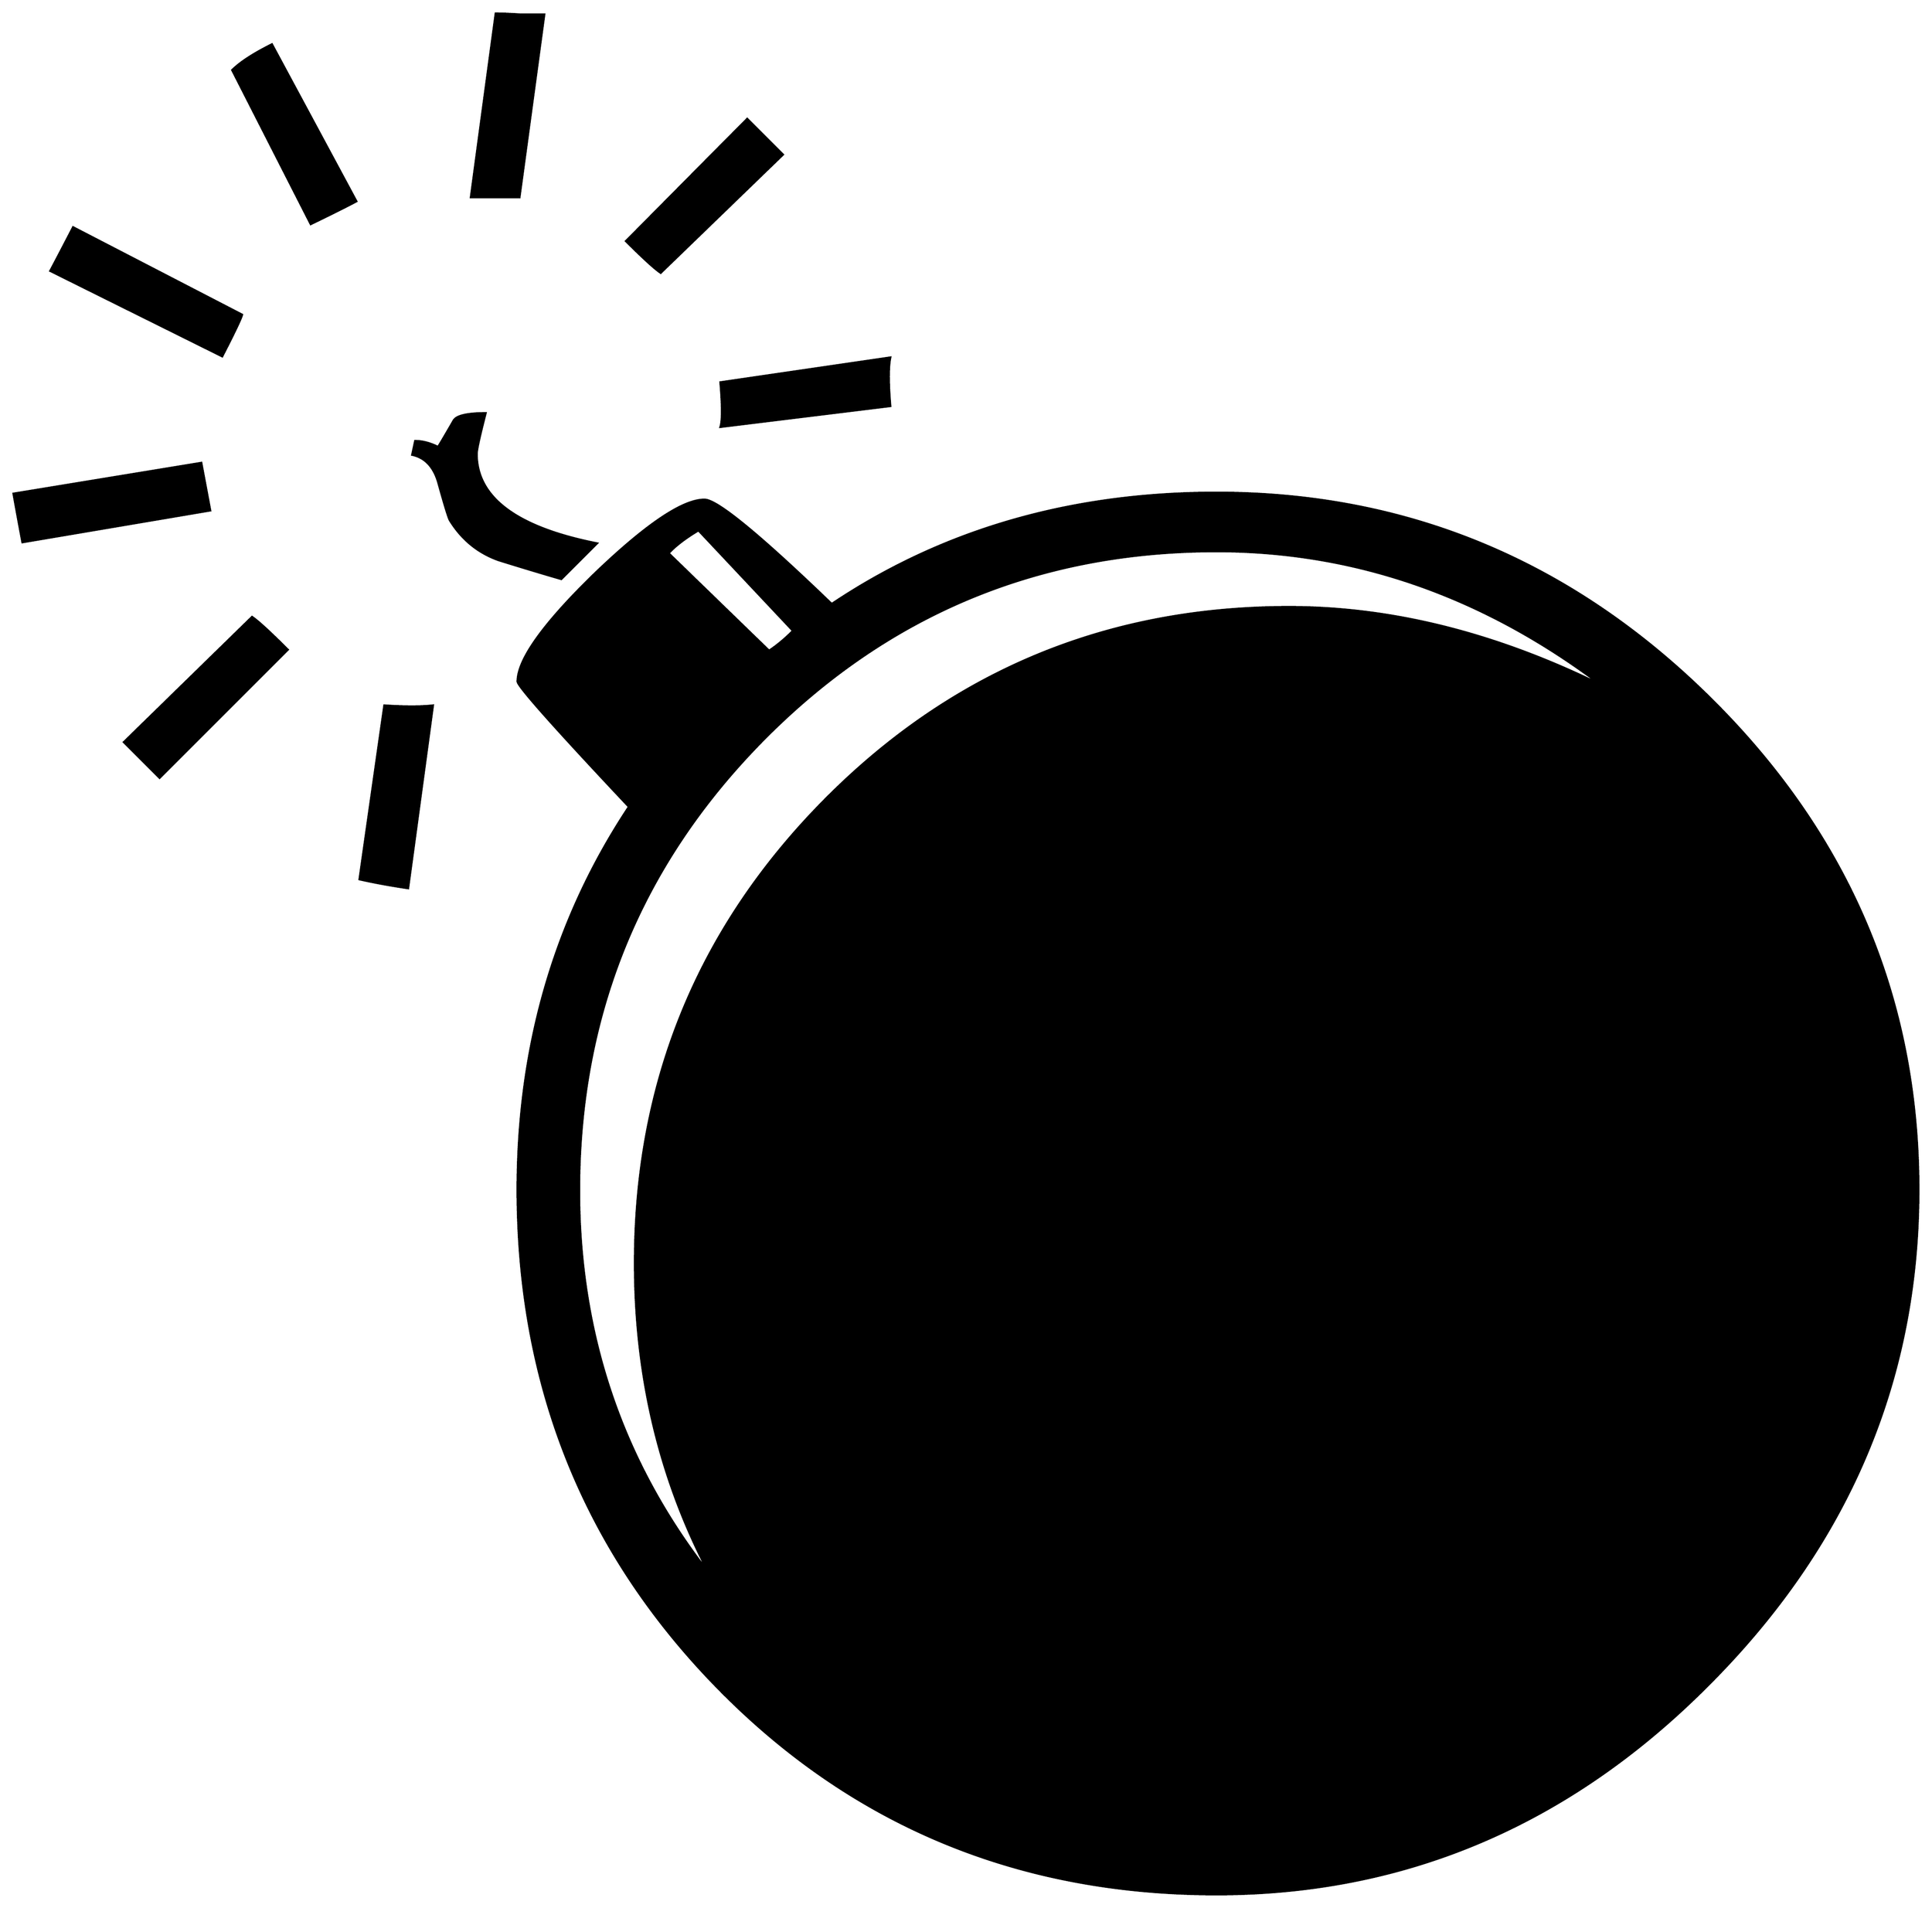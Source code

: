 


\begin{tikzpicture}[y=0.80pt, x=0.80pt, yscale=-1.0, xscale=1.0, inner sep=0pt, outer sep=0pt]
\begin{scope}[shift={(100.0,1709.0)},nonzero rule]
  \path[draw=.,fill=.,line width=1.600pt] (856.0,-1389.0) --
    (733.0,-1270.0) .. controls (727.0,-1274.0) and
    (715.333,-1284.667) .. (698.0,-1302.0) -- (820.0,-1425.0) --
    (856.0,-1389.0) -- cycle(964.0,-1136.0) -- (793.0,-1115.0)
    .. controls (795.0,-1121.0) and (795.0,-1136.0) ..
    (793.0,-1160.0) -- (964.0,-1185.0) .. controls
    (962.0,-1175.667) and (962.0,-1159.333) .. (964.0,-1136.0) --
    cycle(616.0,-1530.0) -- (591.0,-1346.0) -- (576.0,-1346.0)
    .. controls (553.333,-1346.0) and (542.0,-1346.0) ..
    (542.0,-1346.0) -- (567.0,-1531.0) .. controls
    (572.333,-1531.0) and (580.667,-1530.667) .. (592.0,-1530.0) ..
    controls (602.667,-1530.0) and (610.667,-1530.0) ..
    (616.0,-1530.0) -- cycle(427.0,-1342.0) .. controls
    (417.0,-1336.667) and (401.667,-1329.0) .. (381.0,-1319.0) --
    (302.0,-1474.0) .. controls (310.0,-1482.0) and
    (323.333,-1490.667) .. (342.0,-1500.0) -- (427.0,-1342.0) --
    cycle(1998.0,-348.0) .. controls (1998.0,-157.333) and
    (1928.0,8.333) .. (1788.0,149.0) .. controls (1648.0,290.333)
    and (1482.667,361.0) .. (1292.0,361.0) .. controls
    (1094.0,361.0) and (927.333,292.333) .. (792.0,155.0) ..
    controls (656.667,17.667) and (589.0,-150.0) .. (589.0,-348.0)
    .. controls (589.0,-492.0) and (626.333,-620.333) ..
    (701.0,-733.0) .. controls (626.333,-812.333) and (589.0,-854.333)
    .. (589.0,-859.0) .. controls (589.0,-881.0) and
    (614.667,-917.0) .. (666.0,-967.0) .. controls (718.0,-1017.0)
    and (755.0,-1042.0) .. (777.0,-1042.0) .. controls
    (789.667,-1042.0) and (832.333,-1007.0) .. (905.0,-937.0) ..
    controls (1016.333,-1011.667) and (1145.333,-1049.0) ..
    (1292.0,-1049.0) .. controls (1484.0,-1049.0) and
    (1649.667,-980.0) .. (1789.0,-842.0) .. controls
    (1928.333,-704.0) and (1998.0,-539.333) .. (1998.0,-348.0) --
    cycle(669.0,-998.0) -- (633.0,-962.0) .. controls
    (612.333,-968.0) and (591.333,-974.333) .. (570.0,-981.0) ..
    controls (549.333,-988.333) and (533.0,-1001.667) ..
    (521.0,-1021.0) .. controls (519.667,-1023.0) and
    (515.667,-1036.0) .. (509.0,-1060.0) .. controls
    (504.333,-1075.333) and (495.667,-1084.333) .. (483.0,-1087.0) --
    (486.0,-1101.0) .. controls (493.333,-1101.0) and
    (501.0,-1099.0) .. (509.0,-1095.0) .. controls
    (509.667,-1095.667) and (515.0,-1104.667) .. (525.0,-1122.0) ..
    controls (528.333,-1126.667) and (539.0,-1129.0) ..
    (557.0,-1129.0) .. controls (551.0,-1105.667) and
    (548.0,-1092.0) .. (548.0,-1088.0) .. controls
    (548.0,-1044.0) and (588.333,-1014.0) .. (669.0,-998.0) --
    cycle(312.0,-1228.0) .. controls (311.333,-1224.667) and
    (304.667,-1210.667) .. (292.0,-1186.0) -- (119.0,-1272.0) ..
    controls (124.333,-1282.0) and (132.0,-1296.667) ..
    (142.0,-1316.0) -- (312.0,-1228.0) -- cycle(280.0,-1031.0)
    -- (91.0,-999.0) .. controls (87.0,-1020.333) and
    (84.0,-1036.667) .. (82.0,-1048.0) -- (271.0,-1079.0) --
    (280.0,-1031.0) -- cycle(504.0,-835.0) -- (479.0,-651.0) ..
    controls (461.0,-653.667) and (444.667,-656.667) .. (430.0,-660.0)
    -- (455.0,-835.0) .. controls (475.667,-833.667) and
    (492.0,-833.667) .. (504.0,-835.0) -- cycle(358.0,-891.0) --
    (229.0,-762.0) -- (193.0,-798.0) -- (322.0,-924.0) ..
    controls (328.0,-920.0) and (340.0,-909.0) .. (358.0,-891.0)
    -- cycle(866.0,-910.0) -- (771.0,-1011.0) .. controls
    (757.667,-1003.0) and (747.667,-995.333) .. (741.0,-988.0) --
    (842.0,-890.0) .. controls (850.0,-895.333) and (858.0,-902.0)
    .. (866.0,-910.0) -- cycle(1678.0,-856.0) .. controls
    (1559.333,-945.333) and (1430.667,-990.0) .. (1292.0,-990.0) ..
    controls (1114.0,-990.0) and (962.667,-927.333) ..
    (838.0,-802.0) .. controls (713.333,-676.667) and (651.0,-525.0)
    .. (651.0,-347.0) .. controls (651.0,-202.333) and
    (694.333,-74.333) .. (781.0,37.0) .. controls (731.667,-57.0) and
    (707.0,-160.667) .. (707.0,-274.0) .. controls (707.0,-456.667)
    and (771.0,-612.333) .. (899.0,-741.0) .. controls
    (1027.0,-869.667) and (1182.333,-934.0) .. (1365.0,-934.0) ..
    controls (1467.667,-934.0) and (1572.0,-908.0) ..
    (1678.0,-856.0) -- cycle;
\end{scope}

\end{tikzpicture}

